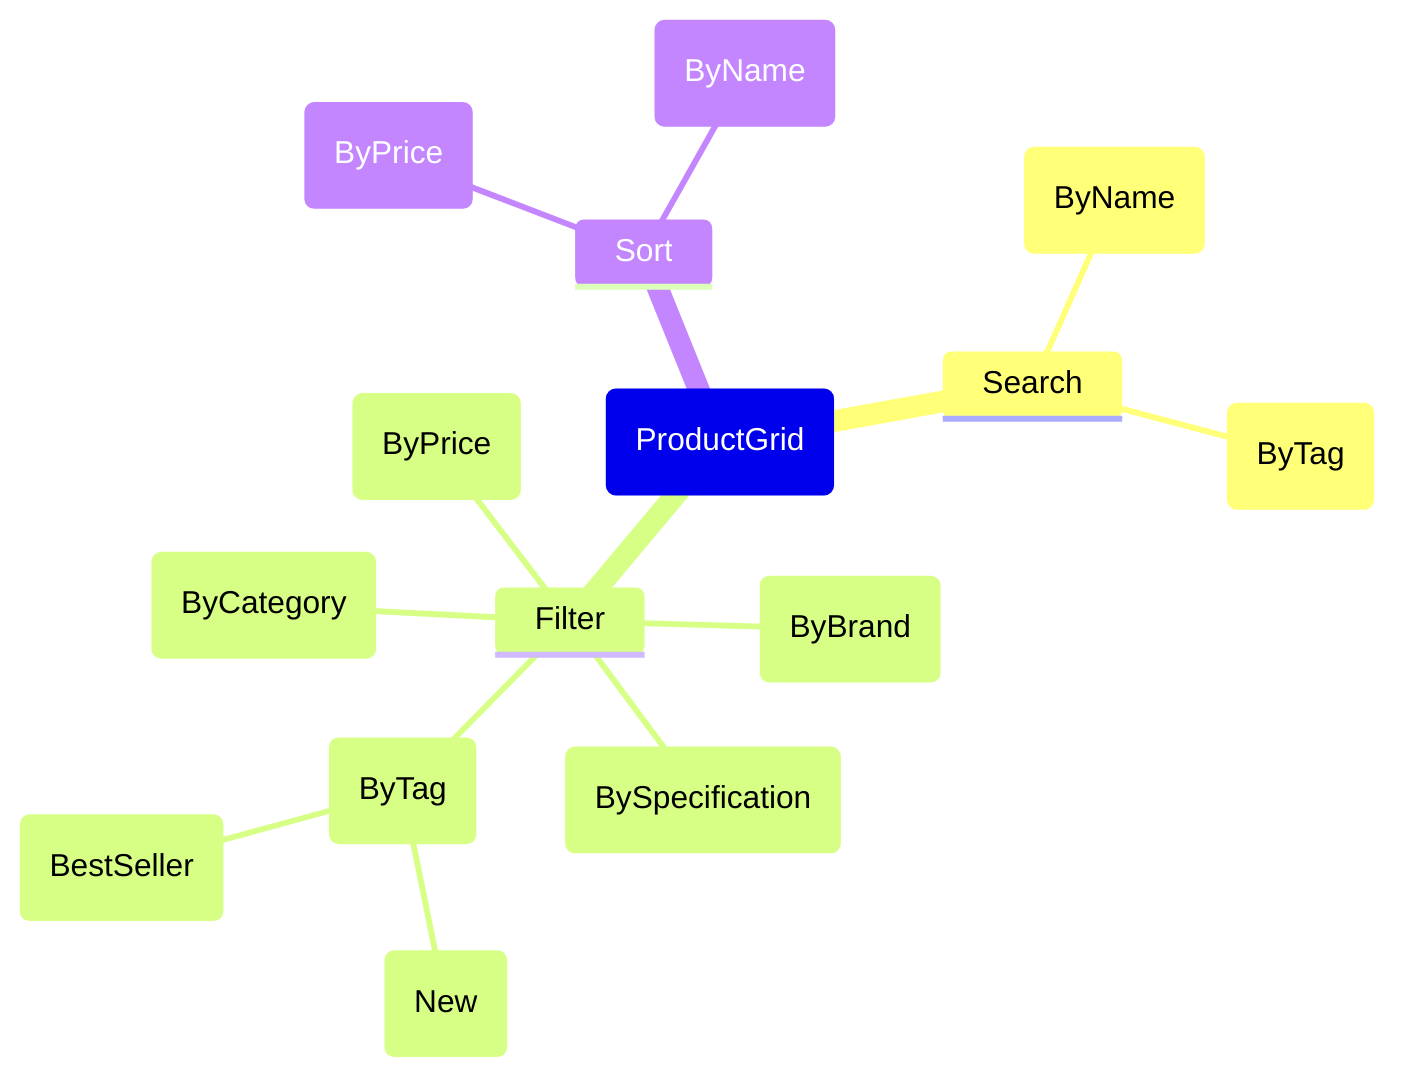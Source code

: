 ---
title: Product Grid
---
mindmap
ProductGrid(ProductGrid)
    Search
        ByName(ByName)
        ByTag(ByTag)
    Filter
        ByCategory(ByCategory)
        ByPrice(ByPrice)
        BySpecification(BySpecification)
        ByBrand(ByBrand)
        ByTag(ByTag)
            BestSeller(BestSeller)
            New(New)
    Sort
        ByPrice(ByPrice)
        ByName(ByName)